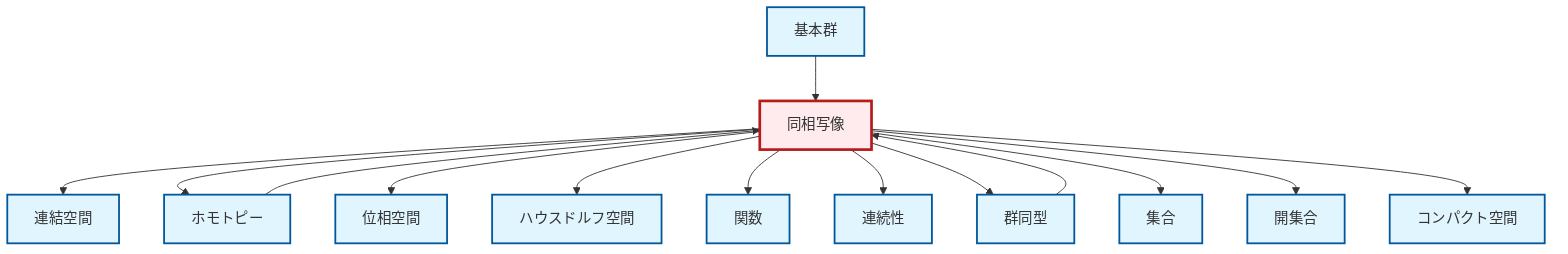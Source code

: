graph TD
    classDef definition fill:#e1f5fe,stroke:#01579b,stroke-width:2px
    classDef theorem fill:#f3e5f5,stroke:#4a148c,stroke-width:2px
    classDef axiom fill:#fff3e0,stroke:#e65100,stroke-width:2px
    classDef example fill:#e8f5e9,stroke:#1b5e20,stroke-width:2px
    classDef current fill:#ffebee,stroke:#b71c1c,stroke-width:3px
    def-compact["コンパクト空間"]:::definition
    def-homeomorphism["同相写像"]:::definition
    def-open-set["開集合"]:::definition
    def-homotopy["ホモトピー"]:::definition
    def-fundamental-group["基本群"]:::definition
    def-function["関数"]:::definition
    def-isomorphism["群同型"]:::definition
    def-topological-space["位相空間"]:::definition
    def-hausdorff["ハウスドルフ空間"]:::definition
    def-connected["連結空間"]:::definition
    def-continuity["連続性"]:::definition
    def-set["集合"]:::definition
    def-homotopy --> def-homeomorphism
    def-homeomorphism --> def-connected
    def-homeomorphism --> def-homotopy
    def-homeomorphism --> def-topological-space
    def-homeomorphism --> def-hausdorff
    def-homeomorphism --> def-function
    def-homeomorphism --> def-continuity
    def-homeomorphism --> def-isomorphism
    def-homeomorphism --> def-set
    def-isomorphism --> def-homeomorphism
    def-homeomorphism --> def-open-set
    def-fundamental-group --> def-homeomorphism
    def-homeomorphism --> def-compact
    class def-homeomorphism current